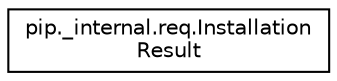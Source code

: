 digraph "Graphical Class Hierarchy"
{
 // LATEX_PDF_SIZE
  edge [fontname="Helvetica",fontsize="10",labelfontname="Helvetica",labelfontsize="10"];
  node [fontname="Helvetica",fontsize="10",shape=record];
  rankdir="LR";
  Node0 [label="pip._internal.req.Installation\lResult",height=0.2,width=0.4,color="black", fillcolor="white", style="filled",URL="$classpip_1_1__internal_1_1req_1_1InstallationResult.html",tooltip=" "];
}
